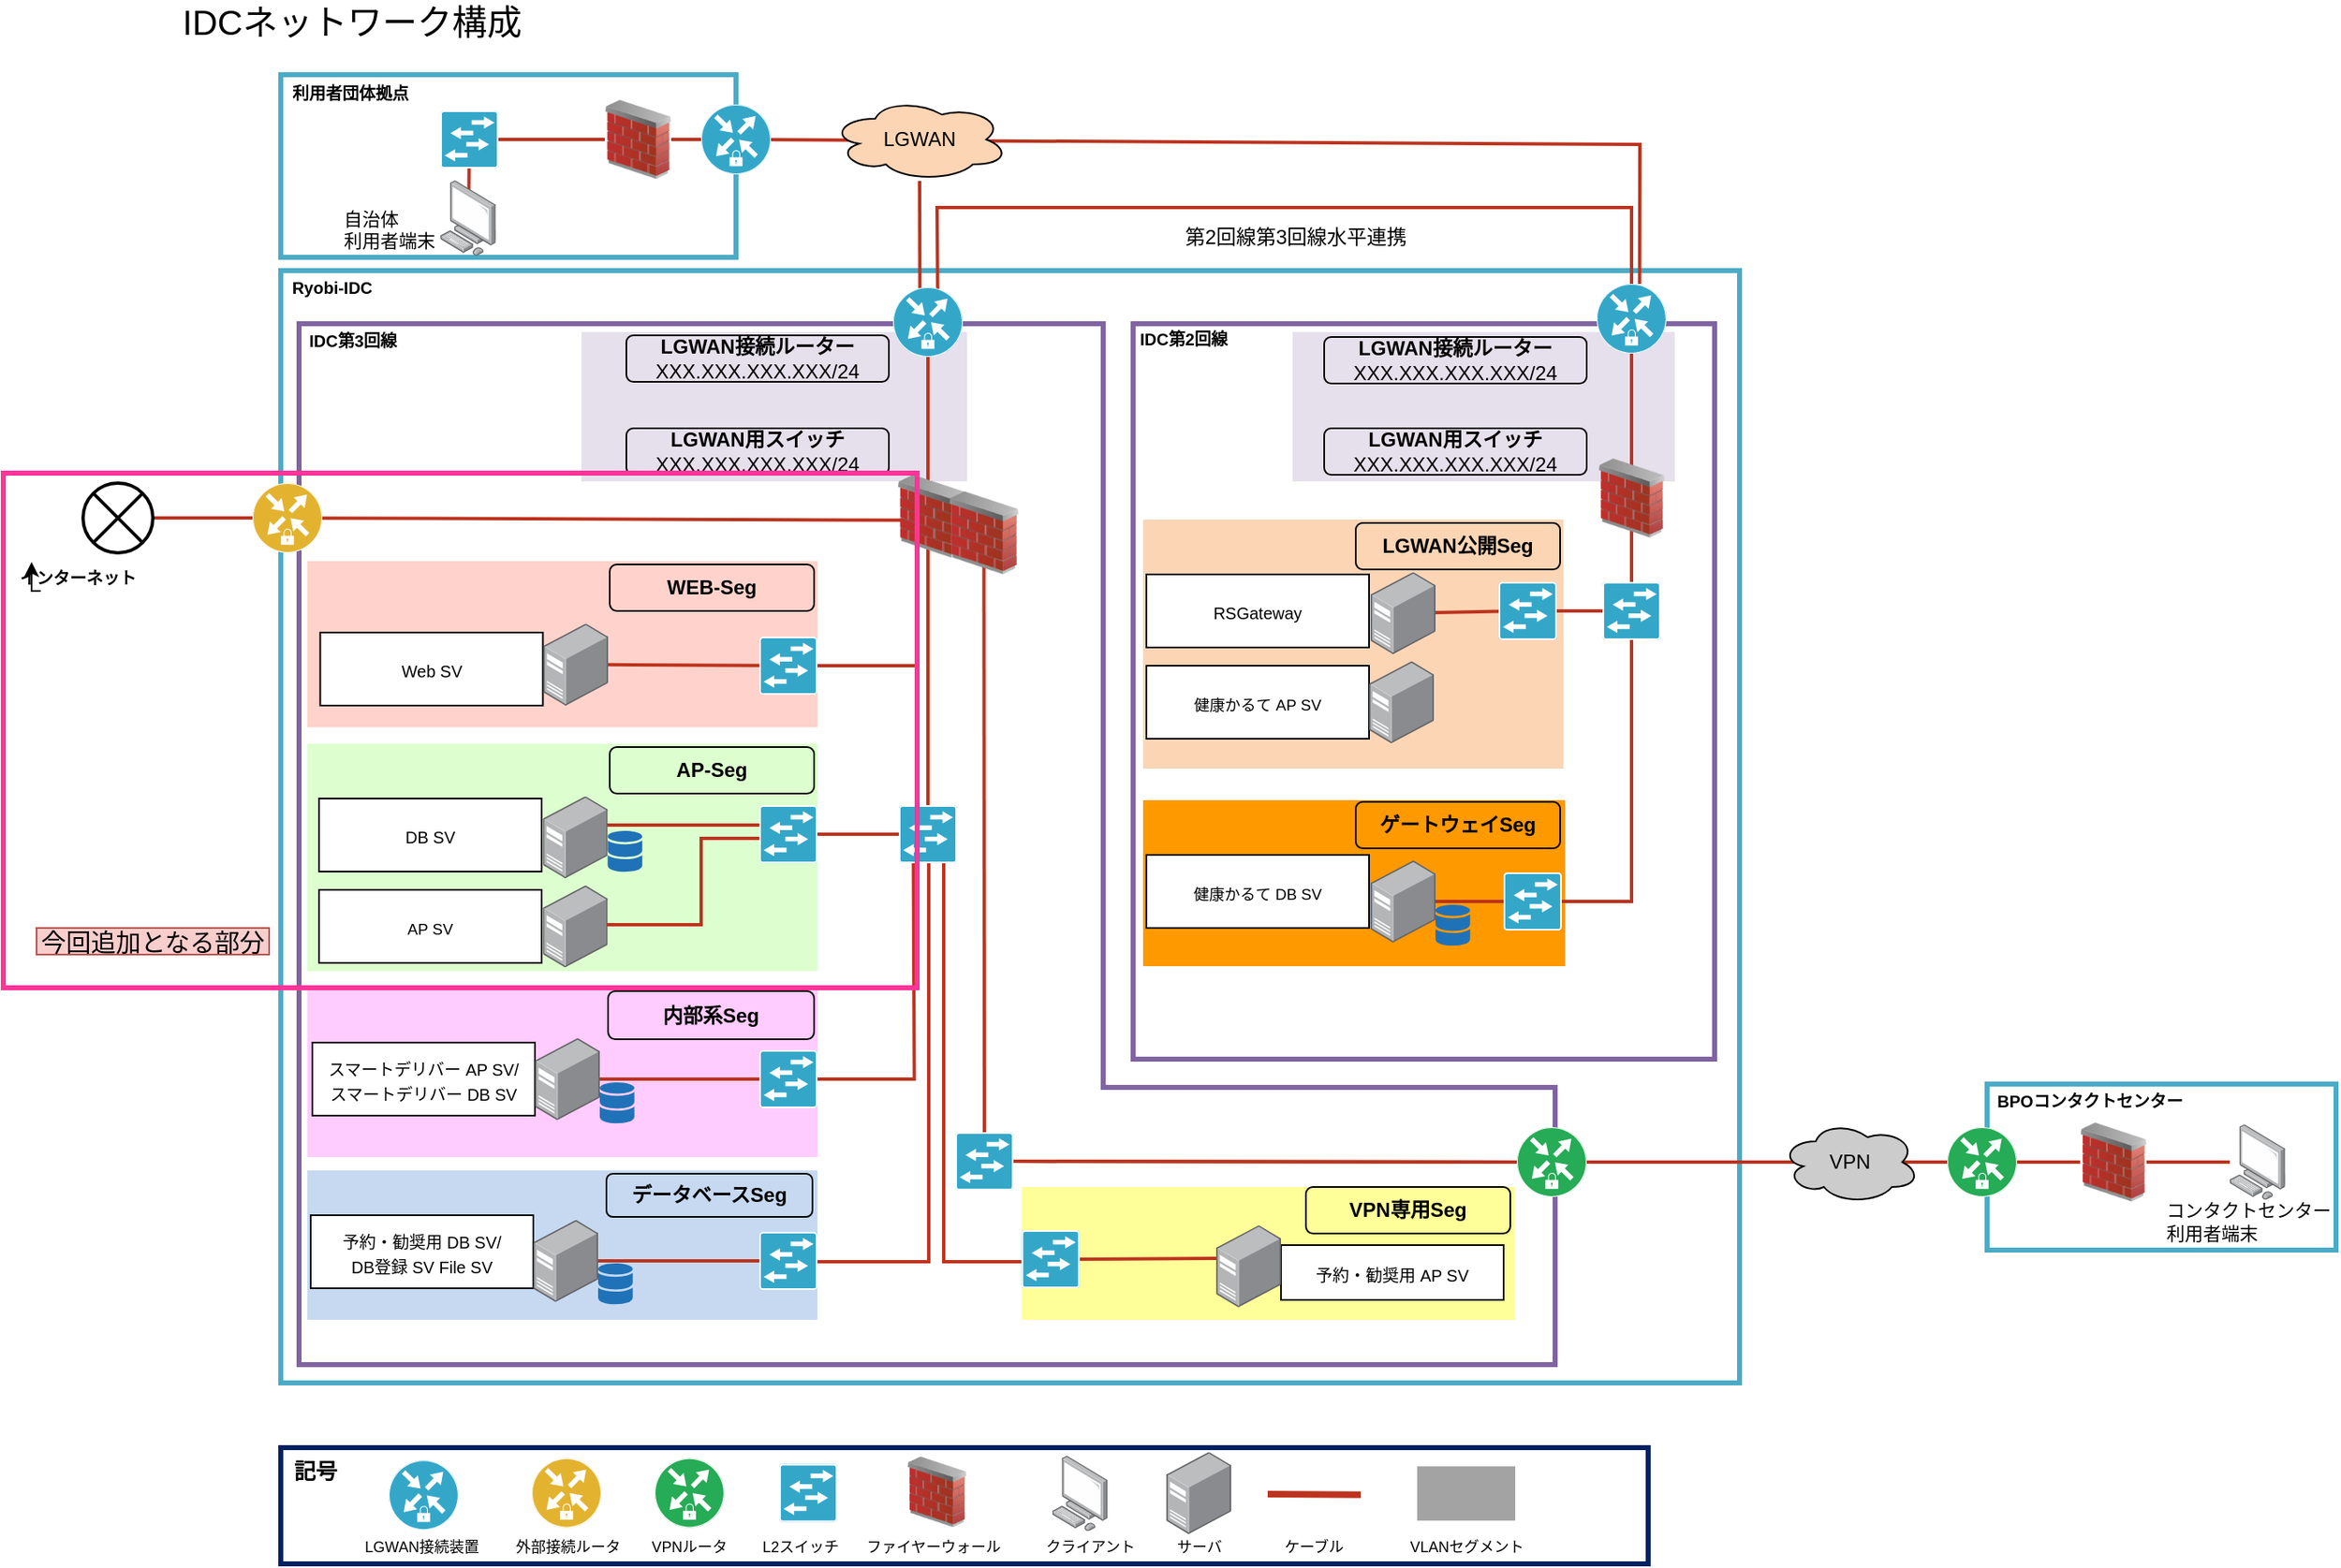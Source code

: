 <mxfile version="13.9.6" type="github">
  <diagram id="RhNwpHxtQoxcASFuceVv" name="ページ1">
    <mxGraphModel dx="2591" dy="762" grid="1" gridSize="10" guides="1" tooltips="1" connect="1" arrows="1" fold="1" page="1" pageScale="1" pageWidth="1169" pageHeight="827" math="0" shadow="0">
      <root>
        <mxCell id="0" />
        <mxCell id="1" style="locked=1;" parent="0" />
        <mxCell id="23" value="" style="group;movable=0;resizable=0;rotatable=0;deletable=0;editable=0;connectable=0;" parent="1" vertex="1" connectable="0">
          <mxGeometry x="88" y="210" width="870" height="640" as="geometry" />
        </mxCell>
        <mxCell id="24" value="" style="rounded=0;whiteSpace=wrap;html=1;strokeWidth=3;strokeColor=#4BABC6;" parent="23" vertex="1">
          <mxGeometry x="-11" y="-32" width="878" height="670" as="geometry" />
        </mxCell>
        <mxCell id="25" value="" style="group" parent="23" vertex="1" connectable="0">
          <mxGeometry width="756" height="627" as="geometry" />
        </mxCell>
        <mxCell id="20" value="s" style="rounded=0;whiteSpace=wrap;html=1;fillColor=#FFFFFF;strokeWidth=3;strokeColor=#8064a2;" parent="25" vertex="1">
          <mxGeometry width="484" height="627" as="geometry" />
        </mxCell>
        <mxCell id="21" value="" style="rounded=0;whiteSpace=wrap;html=1;fillColor=#FFFFFF;strokeWidth=3;strokeColor=#8064a2;" parent="25" vertex="1">
          <mxGeometry x="484" y="460" width="272" height="167" as="geometry" />
        </mxCell>
        <mxCell id="22" value="" style="rounded=0;whiteSpace=wrap;html=1;fillColor=#FFFFFF;strokeWidth=3;strokeColor=none;" parent="25" vertex="1">
          <mxGeometry x="481" y="461.5" width="5" height="164" as="geometry" />
        </mxCell>
        <mxCell id="11" value="" style="rounded=0;whiteSpace=wrap;html=1;strokeColor=none;fillColor=#e6e0ec;" parent="25" vertex="1">
          <mxGeometry x="170" y="5" width="232" height="90" as="geometry" />
        </mxCell>
        <mxCell id="BV9cXCDJLeDw8SgGFLzF-201" value="" style="rounded=0;whiteSpace=wrap;html=1;strokeColor=none;fillColor=#DDFFCF;" parent="25" vertex="1">
          <mxGeometry x="5" y="253" width="307" height="137" as="geometry" />
        </mxCell>
        <mxCell id="BV9cXCDJLeDw8SgGFLzF-213" value="" style="rounded=0;whiteSpace=wrap;html=1;strokeColor=none;fillColor=#FFD3CC;" parent="25" vertex="1">
          <mxGeometry x="5" y="143" width="307" height="100" as="geometry" />
        </mxCell>
        <mxCell id="14" value="" style="rounded=0;whiteSpace=wrap;html=1;fillColor=#FFFFFF;strokeWidth=3;strokeColor=#8064a2;" parent="23" vertex="1">
          <mxGeometry x="502" width="350" height="443" as="geometry" />
        </mxCell>
        <mxCell id="4" value="" style="rounded=0;whiteSpace=wrap;html=1;strokeColor=none;fillColor=#e6e0ec;" parent="23" vertex="1">
          <mxGeometry x="598" y="5" width="230" height="90" as="geometry" />
        </mxCell>
        <mxCell id="3" value="" style="rounded=0;whiteSpace=wrap;html=1;fillColor=#FFFFFF;strokeWidth=3;strokeColor=#4BABC6;" parent="1" vertex="1">
          <mxGeometry x="77" y="60" width="274" height="110" as="geometry" />
        </mxCell>
        <mxCell id="5" value="" style="rounded=0;whiteSpace=wrap;html=1;strokeColor=none;fillColor=#fcd5b5;" parent="1" vertex="1">
          <mxGeometry x="596" y="328" width="253" height="150" as="geometry" />
        </mxCell>
        <mxCell id="6" value="" style="rounded=0;whiteSpace=wrap;html=1;strokeColor=none;fillColor=#FF9900;" parent="1" vertex="1">
          <mxGeometry x="596" y="497" width="254" height="100" as="geometry" />
        </mxCell>
        <mxCell id="7" value="" style="rounded=0;whiteSpace=wrap;html=1;strokeWidth=3;strokeColor=#4BABC6;" parent="1" vertex="1">
          <mxGeometry x="1104" y="668" width="210" height="100" as="geometry" />
        </mxCell>
        <mxCell id="8" value="" style="rounded=0;whiteSpace=wrap;html=1;strokeColor=none;fillColor=#FFFF99;" parent="1" vertex="1">
          <mxGeometry x="523" y="730" width="297" height="80" as="geometry" />
        </mxCell>
        <mxCell id="9" value="" style="rounded=0;whiteSpace=wrap;html=1;fillColor=#FFCCFF;strokeColor=none;" parent="1" vertex="1">
          <mxGeometry x="93.0" y="609" width="307" height="103" as="geometry" />
        </mxCell>
        <mxCell id="10" value="" style="rounded=0;whiteSpace=wrap;html=1;strokeColor=none;fillColor=#c6d9f1;" parent="1" vertex="1">
          <mxGeometry x="93" y="720" width="307" height="90" as="geometry" />
        </mxCell>
        <mxCell id="15" value="" style="rounded=0;whiteSpace=wrap;html=1;strokeWidth=3;strokeColor=#002060;" parent="1" vertex="1">
          <mxGeometry x="77" y="887" width="823" height="70" as="geometry" />
        </mxCell>
        <mxCell id="y5laJgX6Hfwe9KbcmbMU-190" value="" style="points=[[0.5,0,0],[1,0.5,0],[0.5,1,0],[0,0.5,0],[0.145,0.145,0],[0.856,0.145,0],[0.855,0.856,0],[0.145,0.855,0]];verticalLabelPosition=bottom;html=1;verticalAlign=top;aspect=fixed;align=center;pointerEvents=1;shape=mxgraph.cisco19.rect;prIcon=secure_router;strokeColor=#FFFFFF;fillColor=#E3B330;" parent="1" vertex="1">
          <mxGeometry x="228" y="893.3" width="42" height="42" as="geometry" />
        </mxCell>
        <mxCell id="y5laJgX6Hfwe9KbcmbMU-191" value="&lt;font style=&quot;font-size: 9px&quot;&gt;外部接続ルータ&lt;/font&gt;" style="text;html=1;strokeColor=none;fillColor=none;align=center;verticalAlign=middle;whiteSpace=wrap;rounded=0;" parent="1" vertex="1">
          <mxGeometry x="210.13" y="937.55" width="79.75" height="16" as="geometry" />
        </mxCell>
        <mxCell id="26" value="オブジェクト" style="" parent="0" />
        <mxCell id="BV9cXCDJLeDw8SgGFLzF-218" style="edgeStyle=orthogonalEdgeStyle;rounded=0;orthogonalLoop=1;jettySize=auto;html=1;endArrow=none;endFill=0;strokeColor=#BD331E;strokeWidth=2;" parent="26" source="BV9cXCDJLeDw8SgGFLzF-197" edge="1">
          <mxGeometry relative="1" as="geometry">
            <mxPoint x="458" y="330" as="targetPoint" />
            <Array as="points">
              <mxPoint x="460" y="416" />
              <mxPoint x="460" y="330" />
              <mxPoint x="458" y="330" />
            </Array>
          </mxGeometry>
        </mxCell>
        <mxCell id="27" value="&lt;b&gt;LGWAN接続ルーター&lt;/b&gt;&lt;br&gt;XXX.XXX.XXX.XXX/24" style="rounded=1;whiteSpace=wrap;html=1;strokeWidth=1;fillColor=none;" parent="26" vertex="1">
          <mxGeometry x="285" y="217" width="158" height="28" as="geometry" />
        </mxCell>
        <mxCell id="28" value="&lt;b&gt;LGWAN用スイッチ&lt;/b&gt;&lt;br&gt;XXX.XXX.XXX.XXX/24" style="rounded=1;whiteSpace=wrap;html=1;strokeWidth=1;fillColor=none;" parent="26" vertex="1">
          <mxGeometry x="285" y="273" width="158" height="28" as="geometry" />
        </mxCell>
        <mxCell id="29" value="&lt;b&gt;内部系Seg&lt;/b&gt;" style="rounded=1;whiteSpace=wrap;html=1;strokeWidth=1;fillColor=none;" parent="26" vertex="1">
          <mxGeometry x="274" y="612" width="124" height="29" as="geometry" />
        </mxCell>
        <mxCell id="30" value="&lt;b&gt;データベースSeg&lt;/b&gt;" style="rounded=1;whiteSpace=wrap;html=1;strokeWidth=1;fillColor=none;" parent="26" vertex="1">
          <mxGeometry x="273" y="722" width="124" height="26" as="geometry" />
        </mxCell>
        <mxCell id="31" value="&lt;b&gt;LGWAN接続ルーター&lt;/b&gt;&lt;br&gt;XXX.XXX.XXX.XXX/24" style="rounded=1;whiteSpace=wrap;html=1;strokeWidth=1;fillColor=none;" parent="26" vertex="1">
          <mxGeometry x="705" y="218" width="158" height="28" as="geometry" />
        </mxCell>
        <mxCell id="32" value="&lt;b&gt;LGWAN用スイッチ&lt;/b&gt;&lt;br&gt;XXX.XXX.XXX.XXX/24" style="rounded=1;whiteSpace=wrap;html=1;strokeWidth=1;fillColor=none;" parent="26" vertex="1">
          <mxGeometry x="705" y="273" width="158" height="28" as="geometry" />
        </mxCell>
        <mxCell id="33" value="&lt;b&gt;LGWAN公開Seg&lt;/b&gt;" style="rounded=1;whiteSpace=wrap;html=1;strokeWidth=1;fillColor=none;" parent="26" vertex="1">
          <mxGeometry x="724" y="330" width="123" height="28" as="geometry" />
        </mxCell>
        <mxCell id="34" value="&lt;b&gt;ゲートウェイSeg&lt;/b&gt;" style="rounded=1;whiteSpace=wrap;html=1;strokeWidth=1;fillColor=none;" parent="26" vertex="1">
          <mxGeometry x="724" y="498" width="123" height="28" as="geometry" />
        </mxCell>
        <mxCell id="35" value="&lt;b&gt;VPN専用Seg&lt;/b&gt;" style="rounded=1;whiteSpace=wrap;html=1;strokeWidth=1;fillColor=none;" parent="26" vertex="1">
          <mxGeometry x="694" y="730" width="123" height="28" as="geometry" />
        </mxCell>
        <mxCell id="36" value="&lt;p style=&quot;line-height: normal ; margin: 0pt 0in ; text-indent: 0in ; direction: ltr ; unicode-bidi: embed ; word-break: normal&quot;&gt;&lt;span style=&quot;font-size: 7pt&quot;&gt;健康かるて &lt;/span&gt;&lt;span style=&quot;font-size: 7pt&quot;&gt;DB SV&lt;/span&gt;&lt;/p&gt;" style="rounded=0;whiteSpace=wrap;html=1;strokeColor=#000000;strokeWidth=1;fillColor=#FFFFFF;" parent="26" vertex="1">
          <mxGeometry x="598" y="530" width="134" height="44" as="geometry" />
        </mxCell>
        <mxCell id="37" value="&lt;p style=&quot;line-height: normal ; margin: 0pt 0in ; text-indent: 0in ; direction: ltr ; unicode-bidi: embed ; word-break: normal&quot;&gt;&lt;span style=&quot;font-size: 7pt&quot;&gt;健康かるて AP&lt;/span&gt;&lt;span style=&quot;font-size: 7pt&quot;&gt;&amp;nbsp;SV&lt;/span&gt;&lt;/p&gt;" style="rounded=0;whiteSpace=wrap;html=1;strokeColor=#000000;strokeWidth=1;fillColor=#FFFFFF;" parent="26" vertex="1">
          <mxGeometry x="598" y="416" width="134" height="44" as="geometry" />
        </mxCell>
        <mxCell id="38" value="&lt;p style=&quot;line-height: normal ; margin: 0pt 0in ; text-indent: 0in ; direction: ltr ; unicode-bidi: embed ; word-break: normal&quot;&gt;&lt;font size=&quot;1&quot;&gt;RSGateway&lt;/font&gt;&lt;/p&gt;" style="rounded=0;whiteSpace=wrap;html=1;strokeColor=#000000;strokeWidth=1;fillColor=#FFFFFF;" parent="26" vertex="1">
          <mxGeometry x="598" y="361" width="134" height="44" as="geometry" />
        </mxCell>
        <mxCell id="39" value="&lt;p style=&quot;line-height: normal ; margin: 0pt 0in ; text-indent: 0in ; direction: ltr ; unicode-bidi: embed ; word-break: normal&quot;&gt;&lt;font size=&quot;1&quot;&gt;予約・勧奨用 AP SV&lt;/font&gt;&lt;/p&gt;" style="rounded=0;whiteSpace=wrap;html=1;strokeColor=#000000;strokeWidth=1;fillColor=#FFFFFF;" parent="26" vertex="1">
          <mxGeometry x="679" y="765" width="134" height="33" as="geometry" />
        </mxCell>
        <mxCell id="40" value="&lt;p style=&quot;line-height: normal ; margin: 0pt 0in ; text-indent: 0in ; direction: ltr ; unicode-bidi: embed ; word-break: normal&quot;&gt;&lt;font size=&quot;1&quot;&gt;予約・勧奨用 DB SV/&lt;br&gt;DB登録 SV File SV&lt;/font&gt;&lt;/p&gt;" style="rounded=0;whiteSpace=wrap;html=1;strokeColor=#000000;strokeWidth=1;fillColor=#FFFFFF;" parent="26" vertex="1">
          <mxGeometry x="95" y="747" width="134" height="44" as="geometry" />
        </mxCell>
        <mxCell id="41" value="&lt;p style=&quot;line-height: normal ; margin: 0pt 0in ; text-indent: 0in ; direction: ltr ; unicode-bidi: embed ; word-break: normal&quot;&gt;&lt;font size=&quot;1&quot;&gt;スマートデリバー AP SV/&lt;br&gt;スマートデリバー DB SV&lt;/font&gt;&lt;/p&gt;" style="rounded=0;whiteSpace=wrap;html=1;strokeColor=#000000;strokeWidth=1;fillColor=#FFFFFF;" parent="26" vertex="1">
          <mxGeometry x="96" y="643" width="134" height="44" as="geometry" />
        </mxCell>
        <mxCell id="42" value="&lt;font style=&quot;font-size: 10px&quot;&gt;&lt;b&gt;利用者団体拠点&lt;/b&gt;&lt;/font&gt;" style="text;html=1;strokeColor=none;fillColor=none;align=center;verticalAlign=middle;whiteSpace=wrap;rounded=0;" parent="26" vertex="1">
          <mxGeometry x="79" y="61" width="80" height="20" as="geometry" />
        </mxCell>
        <mxCell id="43" value="&lt;font style=&quot;font-size: 10px&quot;&gt;&lt;b&gt;Ryobi-IDC&lt;/b&gt;&lt;/font&gt;" style="text;html=1;strokeColor=none;fillColor=none;align=center;verticalAlign=middle;whiteSpace=wrap;rounded=0;" parent="26" vertex="1">
          <mxGeometry x="79" y="180" width="58" height="16" as="geometry" />
        </mxCell>
        <mxCell id="44" value="&lt;font style=&quot;font-size: 11px&quot;&gt;自治体&lt;br&gt;&lt;div&gt;&lt;span&gt;利用者端末&lt;/span&gt;&lt;/div&gt;&lt;/font&gt;" style="text;html=1;strokeColor=none;fillColor=none;align=left;verticalAlign=middle;whiteSpace=wrap;rounded=0;" parent="26" vertex="1">
          <mxGeometry x="113" y="143" width="62" height="20" as="geometry" />
        </mxCell>
        <mxCell id="45" value="&lt;font style=&quot;font-size: 10px&quot;&gt;&lt;b&gt;IDC第3回線&lt;/b&gt;&lt;/font&gt;" style="text;html=1;strokeColor=none;fillColor=none;align=center;verticalAlign=middle;whiteSpace=wrap;rounded=0;" parent="26" vertex="1">
          <mxGeometry x="90.25" y="212" width="60.75" height="16" as="geometry" />
        </mxCell>
        <mxCell id="46" value="&lt;font style=&quot;font-size: 10px&quot;&gt;&lt;b&gt;IDC第2回線&lt;/b&gt;&lt;/font&gt;" style="text;html=1;strokeColor=none;fillColor=none;align=center;verticalAlign=middle;whiteSpace=wrap;rounded=0;" parent="26" vertex="1">
          <mxGeometry x="593" y="211" width="55" height="16" as="geometry" />
        </mxCell>
        <mxCell id="47" value="&lt;font style=&quot;font-size: 21px&quot;&gt;IDCネットワーク構成&lt;/font&gt;" style="text;html=1;strokeColor=none;fillColor=none;align=center;verticalAlign=middle;whiteSpace=wrap;rounded=0;" parent="26" vertex="1">
          <mxGeometry x="15" y="20" width="210" height="16" as="geometry" />
        </mxCell>
        <mxCell id="48" value="&lt;font style=&quot;font-size: 12px&quot;&gt;第2回線第3回線水平連携&lt;/font&gt;" style="text;html=1;strokeColor=none;fillColor=none;align=center;verticalAlign=middle;whiteSpace=wrap;rounded=0;" parent="26" vertex="1">
          <mxGeometry x="618" y="150" width="140" height="16" as="geometry" />
        </mxCell>
        <mxCell id="49" value="&lt;font style=&quot;font-size: 10px&quot;&gt;&lt;b&gt;BPOコンタクトセンター&lt;/b&gt;&lt;/font&gt;" style="text;html=1;strokeColor=none;fillColor=none;align=center;verticalAlign=middle;whiteSpace=wrap;rounded=0;" parent="26" vertex="1">
          <mxGeometry x="1106" y="672" width="120" height="11" as="geometry" />
        </mxCell>
        <mxCell id="50" value="&lt;div style=&quot;text-align: left ; font-size: 11px&quot;&gt;&lt;font style=&quot;font-size: 11px&quot;&gt;コンタクトセンター&lt;/font&gt;&lt;/div&gt;&lt;font style=&quot;font-size: 11px&quot;&gt;&lt;div style=&quot;text-align: left&quot;&gt;利用者端末&lt;/div&gt;&lt;/font&gt;" style="text;html=1;strokeColor=none;fillColor=none;align=center;verticalAlign=middle;whiteSpace=wrap;rounded=0;" parent="26" vertex="1">
          <mxGeometry x="1207" y="736" width="109" height="30" as="geometry" />
        </mxCell>
        <mxCell id="108" style="rounded=0;orthogonalLoop=1;jettySize=auto;html=1;entryX=0;entryY=0.5;entryDx=0;entryDy=0;entryPerimeter=0;strokeColor=#BD331E;strokeWidth=2;endArrow=none;endFill=0;" parent="26" source="146" target="89" edge="1">
          <mxGeometry relative="1" as="geometry">
            <mxPoint x="273" y="665" as="sourcePoint" />
          </mxGeometry>
        </mxCell>
        <mxCell id="168" style="edgeStyle=none;rounded=0;orthogonalLoop=1;jettySize=auto;html=1;sourcePerimeterSpacing=0;endArrow=none;endFill=0;strokeColor=#BD331E;strokeWidth=2;" parent="26" source="79" target="81" edge="1">
          <mxGeometry relative="1" as="geometry" />
        </mxCell>
        <mxCell id="79" value="" style="points=[[0.5,0,0],[1,0.5,0],[0.5,1,0],[0,0.5,0],[0.145,0.145,0],[0.856,0.145,0],[0.855,0.856,0],[0.145,0.855,0]];verticalLabelPosition=bottom;html=1;verticalAlign=top;aspect=fixed;align=center;pointerEvents=1;shape=mxgraph.cisco19.rect;prIcon=secure_router;strokeColor=#FFFFFF;fillColor=#26AB56;" parent="26" vertex="1">
          <mxGeometry x="821" y="694" width="42" height="42" as="geometry" />
        </mxCell>
        <mxCell id="120" style="edgeStyle=none;rounded=0;orthogonalLoop=1;jettySize=auto;html=1;endArrow=none;endFill=0;strokeColor=#BD331E;strokeWidth=2;" parent="26" source="81" target="100" edge="1">
          <mxGeometry relative="1" as="geometry" />
        </mxCell>
        <mxCell id="81" value="" style="points=[[0.5,0,0],[1,0.5,0],[0.5,1,0],[0,0.5,0],[0.145,0.145,0],[0.856,0.145,0],[0.855,0.856,0],[0.145,0.855,0]];verticalLabelPosition=bottom;html=1;verticalAlign=top;aspect=fixed;align=center;pointerEvents=1;shape=mxgraph.cisco19.rect;prIcon=secure_router;strokeColor=#FFFFFF;fillColor=#26AB56;" parent="26" vertex="1">
          <mxGeometry x="1080" y="694" width="42" height="42" as="geometry" />
        </mxCell>
        <mxCell id="175" style="edgeStyle=none;rounded=0;orthogonalLoop=1;jettySize=auto;html=1;entryX=0.615;entryY=-0.001;entryDx=0;entryDy=0;entryPerimeter=0;sourcePerimeterSpacing=0;endArrow=none;endFill=0;strokeColor=#BD331E;strokeWidth=2;" parent="26" source="83" target="86" edge="1">
          <mxGeometry relative="1" as="geometry">
            <Array as="points">
              <mxPoint x="895" y="102" />
            </Array>
          </mxGeometry>
        </mxCell>
        <mxCell id="83" value="" style="points=[[0.5,0,0],[1,0.5,0],[0.5,1,0],[0,0.5,0],[0.145,0.145,0],[0.856,0.145,0],[0.855,0.856,0],[0.145,0.855,0]];verticalLabelPosition=bottom;html=1;verticalAlign=top;aspect=fixed;align=center;pointerEvents=1;shape=mxgraph.cisco19.rect;prIcon=secure_router;strokeColor=#FFFFFF;fillColor=#34A7C9;" parent="26" vertex="1">
          <mxGeometry x="330" y="78" width="42" height="42" as="geometry" />
        </mxCell>
        <mxCell id="154" style="edgeStyle=none;rounded=0;orthogonalLoop=1;jettySize=auto;html=1;entryX=0.5;entryY=0;entryDx=0;entryDy=0;entryPerimeter=0;sourcePerimeterSpacing=0;endArrow=none;endFill=0;strokeColor=#BD331E;strokeWidth=2;" parent="26" source="85" edge="1">
          <mxGeometry relative="1" as="geometry">
            <mxPoint x="466.5" y="500" as="targetPoint" />
          </mxGeometry>
        </mxCell>
        <mxCell id="155" style="edgeStyle=none;rounded=0;orthogonalLoop=1;jettySize=auto;html=1;entryX=0.5;entryY=0;entryDx=0;entryDy=0;entryPerimeter=0;sourcePerimeterSpacing=0;endArrow=none;endFill=0;strokeColor=#BD331E;strokeWidth=2;exitX=0.639;exitY=0.024;exitDx=0;exitDy=0;exitPerimeter=0;" parent="26" source="85" target="86" edge="1">
          <mxGeometry relative="1" as="geometry">
            <Array as="points">
              <mxPoint x="472" y="140" />
              <mxPoint x="890" y="140" />
            </Array>
          </mxGeometry>
        </mxCell>
        <mxCell id="171" style="edgeStyle=none;rounded=0;orthogonalLoop=1;jettySize=auto;html=1;sourcePerimeterSpacing=0;endArrow=none;endFill=0;strokeColor=#BD331E;strokeWidth=2;exitX=0.385;exitY=0.016;exitDx=0;exitDy=0;exitPerimeter=0;" parent="26" source="85" target="170" edge="1">
          <mxGeometry relative="1" as="geometry" />
        </mxCell>
        <mxCell id="85" value="" style="points=[[0.5,0,0],[1,0.5,0],[0.5,1,0],[0,0.5,0],[0.145,0.145,0],[0.856,0.145,0],[0.855,0.856,0],[0.145,0.855,0]];verticalLabelPosition=bottom;html=1;verticalAlign=top;aspect=fixed;align=center;pointerEvents=1;shape=mxgraph.cisco19.rect;prIcon=secure_router;strokeColor=#FFFFFF;fillColor=#34A7C9;" parent="26" vertex="1">
          <mxGeometry x="445.5" y="188" width="42" height="42" as="geometry" />
        </mxCell>
        <mxCell id="86" value="" style="points=[[0.5,0,0],[1,0.5,0],[0.5,1,0],[0,0.5,0],[0.145,0.145,0],[0.856,0.145,0],[0.855,0.856,0],[0.145,0.855,0]];verticalLabelPosition=bottom;html=1;verticalAlign=top;aspect=fixed;align=center;pointerEvents=1;shape=mxgraph.cisco19.rect;prIcon=secure_router;strokeColor=#FFFFFF;fillColor=#34A7C9;" parent="26" vertex="1">
          <mxGeometry x="869" y="186" width="42" height="42" as="geometry" />
        </mxCell>
        <mxCell id="110" style="edgeStyle=orthogonalEdgeStyle;rounded=0;orthogonalLoop=1;jettySize=auto;html=1;endArrow=none;endFill=0;strokeWidth=2;strokeColor=#BD331E;" parent="26" edge="1">
          <mxGeometry relative="1" as="geometry">
            <Array as="points">
              <mxPoint x="467" y="775" />
            </Array>
            <mxPoint x="467" y="520" as="sourcePoint" />
            <mxPoint x="399" y="775" as="targetPoint" />
          </mxGeometry>
        </mxCell>
        <mxCell id="112" style="edgeStyle=orthogonalEdgeStyle;rounded=0;orthogonalLoop=1;jettySize=auto;html=1;endArrow=none;endFill=0;strokeColor=#BD331E;strokeWidth=2;" parent="26" edge="1">
          <mxGeometry relative="1" as="geometry">
            <Array as="points">
              <mxPoint x="476" y="775" />
              <mxPoint x="532" y="775" />
            </Array>
            <mxPoint x="476" y="530" as="sourcePoint" />
            <mxPoint x="532" y="775.329" as="targetPoint" />
          </mxGeometry>
        </mxCell>
        <mxCell id="BV9cXCDJLeDw8SgGFLzF-214" style="edgeStyle=orthogonalEdgeStyle;rounded=0;orthogonalLoop=1;jettySize=auto;html=1;entryX=0.25;entryY=1;entryDx=0;entryDy=0;entryPerimeter=0;endArrow=none;endFill=0;strokeColor=#BD331E;strokeWidth=2;" parent="26" source="89" edge="1">
          <mxGeometry relative="1" as="geometry">
            <mxPoint x="457.75" y="535" as="targetPoint" />
          </mxGeometry>
        </mxCell>
        <mxCell id="89" value="" style="points=[[0.015,0.015,0],[0.985,0.015,0],[0.985,0.985,0],[0.015,0.985,0],[0.25,0,0],[0.5,0,0],[0.75,0,0],[1,0.25,0],[1,0.5,0],[1,0.75,0],[0.75,1,0],[0.5,1,0],[0.25,1,0],[0,0.75,0],[0,0.5,0],[0,0.25,0]];verticalLabelPosition=bottom;html=1;verticalAlign=top;aspect=fixed;align=center;pointerEvents=1;shape=mxgraph.cisco19.rect;prIcon=l2_switch;strokeColor=#FFFFFF;fillColor=#34A7C9;" parent="26" vertex="1">
          <mxGeometry x="365" y="647.5" width="35" height="35" as="geometry" />
        </mxCell>
        <mxCell id="111" style="rounded=0;orthogonalLoop=1;jettySize=auto;html=1;endArrow=none;endFill=0;strokeColor=#BD331E;strokeWidth=2;" parent="26" source="90" target="145" edge="1">
          <mxGeometry relative="1" as="geometry">
            <mxPoint x="273" y="768.5" as="targetPoint" />
          </mxGeometry>
        </mxCell>
        <mxCell id="90" value="" style="points=[[0.015,0.015,0],[0.985,0.015,0],[0.985,0.985,0],[0.015,0.985,0],[0.25,0,0],[0.5,0,0],[0.75,0,0],[1,0.25,0],[1,0.5,0],[1,0.75,0],[0.75,1,0],[0.5,1,0],[0.25,1,0],[0,0.75,0],[0,0.5,0],[0,0.25,0]];verticalLabelPosition=bottom;html=1;verticalAlign=top;aspect=fixed;align=center;pointerEvents=1;shape=mxgraph.cisco19.rect;prIcon=l2_switch;strokeColor=#FFFFFF;fillColor=#34A7C9;" parent="26" vertex="1">
          <mxGeometry x="365" y="757" width="35" height="35" as="geometry" />
        </mxCell>
        <mxCell id="118" style="edgeStyle=none;rounded=0;orthogonalLoop=1;jettySize=auto;html=1;endArrow=none;endFill=0;strokeColor=#BD331E;strokeWidth=2;" parent="26" source="92" target="79" edge="1">
          <mxGeometry relative="1" as="geometry" />
        </mxCell>
        <mxCell id="126" style="edgeStyle=none;rounded=0;orthogonalLoop=1;jettySize=auto;html=1;endArrow=none;endFill=0;strokeColor=#BD331E;strokeWidth=2;entryX=0.499;entryY=0.18;entryDx=0;entryDy=0;entryPerimeter=0;" parent="26" source="92" target="106" edge="1">
          <mxGeometry relative="1" as="geometry" />
        </mxCell>
        <mxCell id="127" style="edgeStyle=none;rounded=0;orthogonalLoop=1;jettySize=auto;html=1;entryX=0;entryY=0.5;entryDx=0;entryDy=0;entryPerimeter=0;endArrow=none;endFill=0;strokeColor=#BD331E;strokeWidth=2;" parent="26" source="92" target="79" edge="1">
          <mxGeometry relative="1" as="geometry" />
        </mxCell>
        <mxCell id="92" value="" style="points=[[0.015,0.015,0],[0.985,0.015,0],[0.985,0.985,0],[0.015,0.985,0],[0.25,0,0],[0.5,0,0],[0.75,0,0],[1,0.25,0],[1,0.5,0],[1,0.75,0],[0.75,1,0],[0.5,1,0],[0.25,1,0],[0,0.75,0],[0,0.5,0],[0,0.25,0]];verticalLabelPosition=bottom;html=1;verticalAlign=top;aspect=fixed;align=center;pointerEvents=1;shape=mxgraph.cisco19.rect;prIcon=l2_switch;strokeColor=#FFFFFF;fillColor=#34A7C9;" parent="26" vertex="1">
          <mxGeometry x="483" y="697" width="35" height="35" as="geometry" />
        </mxCell>
        <mxCell id="128" style="edgeStyle=none;rounded=0;orthogonalLoop=1;jettySize=auto;html=1;endArrow=none;endFill=0;strokeColor=#BD331E;strokeWidth=2;exitX=1;exitY=0.5;exitDx=0;exitDy=0;exitPerimeter=0;" parent="26" source="93" edge="1">
          <mxGeometry relative="1" as="geometry">
            <mxPoint x="640" y="773" as="targetPoint" />
          </mxGeometry>
        </mxCell>
        <mxCell id="93" value="" style="points=[[0.015,0.015,0],[0.985,0.015,0],[0.985,0.985,0],[0.015,0.985,0],[0.25,0,0],[0.5,0,0],[0.75,0,0],[1,0.25,0],[1,0.5,0],[1,0.75,0],[0.75,1,0],[0.5,1,0],[0.25,1,0],[0,0.75,0],[0,0.5,0],[0,0.25,0]];verticalLabelPosition=bottom;html=1;verticalAlign=top;aspect=fixed;align=center;pointerEvents=1;shape=mxgraph.cisco19.rect;prIcon=l2_switch;strokeColor=#FFFFFF;fillColor=#34A7C9;" parent="26" vertex="1">
          <mxGeometry x="522.85" y="756" width="35" height="35" as="geometry" />
        </mxCell>
        <mxCell id="143" style="edgeStyle=none;rounded=0;orthogonalLoop=1;jettySize=auto;html=1;sourcePerimeterSpacing=0;endArrow=none;endFill=0;strokeColor=#BD331E;strokeWidth=2;" parent="26" source="94" target="141" edge="1">
          <mxGeometry relative="1" as="geometry" />
        </mxCell>
        <mxCell id="130" style="edgeStyle=none;rounded=0;orthogonalLoop=1;jettySize=auto;html=1;endArrow=none;endFill=0;strokeColor=#BD331E;strokeWidth=2;" parent="26" source="95" target="96" edge="1">
          <mxGeometry relative="1" as="geometry" />
        </mxCell>
        <mxCell id="95" value="" style="points=[[0.015,0.015,0],[0.985,0.015,0],[0.985,0.985,0],[0.015,0.985,0],[0.25,0,0],[0.5,0,0],[0.75,0,0],[1,0.25,0],[1,0.5,0],[1,0.75,0],[0.75,1,0],[0.5,1,0],[0.25,1,0],[0,0.75,0],[0,0.5,0],[0,0.25,0]];verticalLabelPosition=bottom;html=1;verticalAlign=top;aspect=fixed;align=center;pointerEvents=1;shape=mxgraph.cisco19.rect;prIcon=l2_switch;strokeColor=#FFFFFF;fillColor=#34A7C9;" parent="26" vertex="1">
          <mxGeometry x="810" y="365.5" width="35" height="35" as="geometry" />
        </mxCell>
        <mxCell id="131" style="edgeStyle=orthogonalEdgeStyle;rounded=0;orthogonalLoop=1;jettySize=auto;html=1;endArrow=none;endFill=0;strokeColor=#BD331E;strokeWidth=2;" parent="26" source="96" target="94" edge="1">
          <mxGeometry relative="1" as="geometry">
            <Array as="points">
              <mxPoint x="890" y="558" />
              <mxPoint x="834" y="558" />
            </Array>
          </mxGeometry>
        </mxCell>
        <mxCell id="150" style="edgeStyle=none;rounded=0;orthogonalLoop=1;jettySize=auto;html=1;sourcePerimeterSpacing=0;endArrow=none;endFill=0;strokeColor=#BD331E;strokeWidth=2;" parent="26" source="96" target="86" edge="1">
          <mxGeometry relative="1" as="geometry" />
        </mxCell>
        <mxCell id="96" value="" style="points=[[0.015,0.015,0],[0.985,0.015,0],[0.985,0.985,0],[0.015,0.985,0],[0.25,0,0],[0.5,0,0],[0.75,0,0],[1,0.25,0],[1,0.5,0],[1,0.75,0],[0.75,1,0],[0.5,1,0],[0.25,1,0],[0,0.75,0],[0,0.5,0],[0,0.25,0]];verticalLabelPosition=bottom;html=1;verticalAlign=top;aspect=fixed;align=center;pointerEvents=1;shape=mxgraph.cisco19.rect;prIcon=l2_switch;strokeColor=#FFFFFF;fillColor=#34A7C9;" parent="26" vertex="1">
          <mxGeometry x="872.5" y="365.5" width="35" height="35" as="geometry" />
        </mxCell>
        <mxCell id="115" style="edgeStyle=none;rounded=0;orthogonalLoop=1;jettySize=auto;html=1;endArrow=none;endFill=0;strokeColor=#BD331E;strokeWidth=2;" parent="26" source="97" target="98" edge="1">
          <mxGeometry relative="1" as="geometry" />
        </mxCell>
        <mxCell id="166" style="edgeStyle=none;rounded=0;orthogonalLoop=1;jettySize=auto;html=1;sourcePerimeterSpacing=0;endArrow=none;endFill=0;strokeColor=#BD331E;strokeWidth=2;entryX=0.511;entryY=0.375;entryDx=0;entryDy=0;entryPerimeter=0;" parent="26" source="97" target="165" edge="1">
          <mxGeometry relative="1" as="geometry" />
        </mxCell>
        <mxCell id="97" value="" style="points=[[0.015,0.015,0],[0.985,0.015,0],[0.985,0.985,0],[0.015,0.985,0],[0.25,0,0],[0.5,0,0],[0.75,0,0],[1,0.25,0],[1,0.5,0],[1,0.75,0],[0.75,1,0],[0.5,1,0],[0.25,1,0],[0,0.75,0],[0,0.5,0],[0,0.25,0]];verticalLabelPosition=bottom;html=1;verticalAlign=top;aspect=fixed;align=center;pointerEvents=1;shape=mxgraph.cisco19.rect;prIcon=l2_switch;fillColor=#34A7C9;strokeColor=#FFFFFF;" parent="26" vertex="1">
          <mxGeometry x="173" y="81.5" width="35" height="35" as="geometry" />
        </mxCell>
        <mxCell id="116" style="edgeStyle=none;rounded=0;orthogonalLoop=1;jettySize=auto;html=1;entryX=0;entryY=0.5;entryDx=0;entryDy=0;entryPerimeter=0;endArrow=none;endFill=0;strokeColor=#BD331E;strokeWidth=2;" parent="26" source="98" target="83" edge="1">
          <mxGeometry relative="1" as="geometry" />
        </mxCell>
        <mxCell id="98" value="" style="image;html=1;image=img/lib/clip_art/networking/Firewall_02_128x128.png;strokeColor=#FFFFFF;strokeWidth=1;fillColor=#34A7C9;gradientColor=none;flipH=1;" parent="26" vertex="1">
          <mxGeometry x="272" y="74" width="40" height="50" as="geometry" />
        </mxCell>
        <mxCell id="164" style="edgeStyle=none;rounded=0;orthogonalLoop=1;jettySize=auto;html=1;sourcePerimeterSpacing=0;endArrow=none;endFill=0;strokeColor=#BD331E;strokeWidth=2;" parent="26" source="100" target="163" edge="1">
          <mxGeometry relative="1" as="geometry" />
        </mxCell>
        <mxCell id="100" value="" style="image;html=1;image=img/lib/clip_art/networking/Firewall_02_128x128.png;strokeColor=#FFFFFF;strokeWidth=1;fillColor=#34A7C9;gradientColor=none;flipH=1;" parent="26" vertex="1">
          <mxGeometry x="1160" y="690" width="40" height="50" as="geometry" />
        </mxCell>
        <mxCell id="122" value="" style="points=[];aspect=fixed;html=1;align=center;shadow=0;dashed=0;image;image=img/lib/allied_telesis/computer_and_terminals/Server_Desktop.svg;strokeColor=#FFFFFF;strokeWidth=1;fillColor=#34A7C9;gradientColor=none;" parent="26" vertex="1">
          <mxGeometry x="640" y="753" width="39" height="49.43" as="geometry" />
        </mxCell>
        <mxCell id="123" value="" style="points=[];aspect=fixed;html=1;align=center;shadow=0;dashed=0;image;image=img/lib/allied_telesis/computer_and_terminals/Server_Desktop.svg;strokeColor=#FFFFFF;strokeWidth=1;fillColor=#34A7C9;gradientColor=none;" parent="26" vertex="1">
          <mxGeometry x="732" y="413.29" width="39" height="49.43" as="geometry" />
        </mxCell>
        <mxCell id="129" style="edgeStyle=none;rounded=0;orthogonalLoop=1;jettySize=auto;html=1;endArrow=none;endFill=0;strokeColor=#BD331E;strokeWidth=2;" parent="26" source="124" target="95" edge="1">
          <mxGeometry relative="1" as="geometry" />
        </mxCell>
        <mxCell id="124" value="" style="points=[];aspect=fixed;html=1;align=center;shadow=0;dashed=0;image;image=img/lib/allied_telesis/computer_and_terminals/Server_Desktop.svg;strokeColor=#FFFFFF;strokeWidth=1;fillColor=#34A7C9;gradientColor=none;" parent="26" vertex="1">
          <mxGeometry x="733" y="359.57" width="39" height="49.43" as="geometry" />
        </mxCell>
        <mxCell id="135" value="" style="points=[[0.015,0.015,0],[0.985,0.015,0],[0.985,0.985,0],[0.015,0.985,0],[0.25,0,0],[0.5,0,0],[0.75,0,0],[1,0.25,0],[1,0.5,0],[1,0.75,0],[0.75,1,0],[0.5,1,0],[0.25,1,0],[0,0.75,0],[0,0.5,0],[0,0.25,0]];verticalLabelPosition=bottom;html=1;verticalAlign=top;aspect=fixed;align=center;pointerEvents=1;shape=mxgraph.cisco19.rect;prIcon=l2_switch;strokeColor=#FFFFFF;fillColor=#34A7C9;" parent="26" vertex="1">
          <mxGeometry x="377" y="896.8" width="35" height="35" as="geometry" />
        </mxCell>
        <mxCell id="136" value="" style="points=[];aspect=fixed;html=1;align=center;shadow=0;dashed=0;image;image=img/lib/allied_telesis/computer_and_terminals/Server_Desktop.svg;strokeColor=#FFFFFF;strokeWidth=1;fillColor=#34A7C9;gradientColor=none;" parent="26" vertex="1">
          <mxGeometry x="610" y="889.585" width="39" height="49.43" as="geometry" />
        </mxCell>
        <mxCell id="137" value="" style="points=[[0.5,0,0],[1,0.5,0],[0.5,1,0],[0,0.5,0],[0.145,0.145,0],[0.856,0.145,0],[0.855,0.856,0],[0.145,0.855,0]];verticalLabelPosition=bottom;html=1;verticalAlign=top;aspect=fixed;align=center;pointerEvents=1;shape=mxgraph.cisco19.rect;prIcon=secure_router;strokeColor=#FFFFFF;fillColor=#26AB56;" parent="26" vertex="1">
          <mxGeometry x="302" y="893.3" width="42" height="42" as="geometry" />
        </mxCell>
        <mxCell id="138" value="" style="image;html=1;image=img/lib/clip_art/networking/Firewall_02_128x128.png;strokeColor=#FFFFFF;strokeWidth=1;fillColor=#34A7C9;gradientColor=none;flipH=1;" parent="26" vertex="1">
          <mxGeometry x="454" y="891.3" width="35.76" height="44.7" as="geometry" />
        </mxCell>
        <mxCell id="139" style="edgeStyle=none;rounded=0;orthogonalLoop=1;jettySize=auto;html=1;endArrow=none;endFill=0;strokeColor=#BD331E;strokeWidth=4;sourcePerimeterSpacing=0;" parent="26" edge="1">
          <mxGeometry relative="1" as="geometry">
            <mxPoint x="671" y="915" as="sourcePoint" />
            <mxPoint x="727" y="915.36" as="targetPoint" />
          </mxGeometry>
        </mxCell>
        <mxCell id="140" value="" style="rounded=0;whiteSpace=wrap;html=1;strokeWidth=1;gradientColor=none;strokeColor=none;fillColor=#A3A3A3;" parent="26" vertex="1">
          <mxGeometry x="761" y="898.24" width="59" height="32.7" as="geometry" />
        </mxCell>
        <mxCell id="141" value="" style="points=[];aspect=fixed;html=1;align=center;shadow=0;dashed=0;image;image=img/lib/allied_telesis/computer_and_terminals/Server_Desktop.svg;strokeColor=#FFFFFF;strokeWidth=1;fillColor=#34A7C9;gradientColor=none;" parent="26" vertex="1">
          <mxGeometry x="733" y="533.29" width="39" height="49.43" as="geometry" />
        </mxCell>
        <mxCell id="145" value="" style="points=[];aspect=fixed;html=1;align=center;shadow=0;dashed=0;image;image=img/lib/allied_telesis/computer_and_terminals/Server_Desktop.svg;strokeColor=#FFFFFF;strokeWidth=1;fillColor=#34A7C9;gradientColor=none;" parent="26" vertex="1">
          <mxGeometry x="229" y="749.79" width="39" height="49.43" as="geometry" />
        </mxCell>
        <mxCell id="146" value="" style="points=[];aspect=fixed;html=1;align=center;shadow=0;dashed=0;image;image=img/lib/allied_telesis/computer_and_terminals/Server_Desktop.svg;strokeColor=#FFFFFF;strokeWidth=1;fillColor=#34A7C9;gradientColor=none;" parent="26" vertex="1">
          <mxGeometry x="230" y="640.28" width="39" height="49.43" as="geometry" />
        </mxCell>
        <mxCell id="99" value="" style="image;html=1;image=img/lib/clip_art/networking/Firewall_02_128x128.png;strokeColor=#FFFFFF;strokeWidth=1;fillColor=#34A7C9;gradientColor=none;flipH=1;" parent="26" vertex="1">
          <mxGeometry x="870" y="290" width="40" height="50" as="geometry" />
        </mxCell>
        <mxCell id="156" value="" style="shadow=0;dashed=0;html=1;strokeColor=none;labelPosition=center;verticalLabelPosition=bottom;verticalAlign=top;outlineConnect=0;align=center;shape=mxgraph.office.databases.database_mini_2;fillColor=#2072B8;" parent="26" vertex="1">
          <mxGeometry x="269" y="667" width="20.83" height="25" as="geometry" />
        </mxCell>
        <mxCell id="157" value="" style="shadow=0;dashed=0;html=1;strokeColor=none;labelPosition=center;verticalLabelPosition=bottom;verticalAlign=top;outlineConnect=0;align=center;shape=mxgraph.office.databases.database_mini_2;fillColor=#2072B8;" parent="26" vertex="1">
          <mxGeometry x="268" y="776" width="20.83" height="25" as="geometry" />
        </mxCell>
        <mxCell id="158" value="" style="shadow=0;dashed=0;html=1;strokeColor=none;labelPosition=center;verticalLabelPosition=bottom;verticalAlign=top;outlineConnect=0;align=center;shape=mxgraph.office.databases.database_mini_2;fillColor=#2072B8;" parent="26" vertex="1">
          <mxGeometry x="772" y="560" width="20.83" height="25" as="geometry" />
        </mxCell>
        <mxCell id="159" value="" style="points=[[0.5,0,0],[1,0.5,0],[0.5,1,0],[0,0.5,0],[0.145,0.145,0],[0.856,0.145,0],[0.855,0.856,0],[0.145,0.855,0]];verticalLabelPosition=bottom;html=1;verticalAlign=top;aspect=fixed;align=center;pointerEvents=1;shape=mxgraph.cisco19.rect;prIcon=secure_router;strokeColor=#FFFFFF;fillColor=#34A7C9;" parent="26" vertex="1">
          <mxGeometry x="142" y="894.65" width="42" height="42" as="geometry" />
        </mxCell>
        <mxCell id="161" value="" style="points=[];aspect=fixed;html=1;align=center;shadow=0;dashed=0;image;image=img/lib/allied_telesis/computer_and_terminals/Personal_Computer.svg;strokeColor=#FFFFFF;strokeWidth=1;fillColor=#A3A3A3;gradientColor=none;" parent="26" vertex="1">
          <mxGeometry x="541.27" y="891.925" width="33.45" height="45.33" as="geometry" />
        </mxCell>
        <mxCell id="163" value="" style="points=[];aspect=fixed;html=1;align=center;shadow=0;dashed=0;image;image=img/lib/allied_telesis/computer_and_terminals/Personal_Computer.svg;strokeColor=#FFFFFF;strokeWidth=1;fillColor=#A3A3A3;gradientColor=none;" parent="26" vertex="1">
          <mxGeometry x="1250" y="692.34" width="33.45" height="45.33" as="geometry" />
        </mxCell>
        <mxCell id="165" value="" style="points=[];aspect=fixed;html=1;align=center;shadow=0;dashed=0;image;image=img/lib/allied_telesis/computer_and_terminals/Personal_Computer.svg;strokeColor=#FFFFFF;strokeWidth=1;fillColor=#A3A3A3;gradientColor=none;" parent="26" vertex="1">
          <mxGeometry x="173.0" y="123.67" width="33.45" height="45.33" as="geometry" />
        </mxCell>
        <mxCell id="167" value="VPN" style="ellipse;shape=cloud;whiteSpace=wrap;html=1;align=center;strokeWidth=1;gradientColor=none;fillColor=#CCCCCC;" parent="26" vertex="1">
          <mxGeometry x="980" y="690.01" width="83.33" height="50" as="geometry" />
        </mxCell>
        <mxCell id="170" value="LGWAN" style="ellipse;shape=cloud;whiteSpace=wrap;html=1;align=center;strokeWidth=1;gradientColor=none;fillColor=#fcd5b5;" parent="26" vertex="1">
          <mxGeometry x="408" y="74" width="107" height="50" as="geometry" />
        </mxCell>
        <mxCell id="94" value="" style="points=[[0.015,0.015,0],[0.985,0.015,0],[0.985,0.985,0],[0.015,0.985,0],[0.25,0,0],[0.5,0,0],[0.75,0,0],[1,0.25,0],[1,0.5,0],[1,0.75,0],[0.75,1,0],[0.5,1,0],[0.25,1,0],[0,0.75,0],[0,0.5,0],[0,0.25,0]];verticalLabelPosition=bottom;html=1;verticalAlign=top;aspect=fixed;align=center;pointerEvents=1;shape=mxgraph.cisco19.rect;prIcon=l2_switch;strokeColor=#FFFFFF;fillColor=#34A7C9;" parent="26" vertex="1">
          <mxGeometry x="813" y="540.5" width="35" height="35" as="geometry" />
        </mxCell>
        <mxCell id="176" value="&lt;b&gt;&lt;font style=&quot;font-size: 13px&quot;&gt;記号&lt;/font&gt;&lt;/b&gt;" style="text;html=1;strokeColor=none;fillColor=none;align=center;verticalAlign=middle;whiteSpace=wrap;rounded=0;" parent="26" vertex="1">
          <mxGeometry x="79" y="893.3" width="38" height="16" as="geometry" />
        </mxCell>
        <mxCell id="177" value="&lt;font style=&quot;font-size: 9px&quot;&gt;LGWAN接続装置&lt;/font&gt;" style="text;html=1;strokeColor=none;fillColor=none;align=center;verticalAlign=middle;whiteSpace=wrap;rounded=0;" parent="26" vertex="1">
          <mxGeometry x="120" y="937.55" width="84" height="16" as="geometry" />
        </mxCell>
        <mxCell id="178" value="&lt;font style=&quot;font-size: 9px&quot;&gt;VPNルータ&lt;/font&gt;" style="text;html=1;strokeColor=none;fillColor=none;align=center;verticalAlign=middle;whiteSpace=wrap;rounded=0;" parent="26" vertex="1">
          <mxGeometry x="296.25" y="937.55" width="53.5" height="16" as="geometry" />
        </mxCell>
        <mxCell id="179" value="&lt;font style=&quot;font-size: 9px&quot;&gt;L2スイッチ&lt;/font&gt;" style="text;html=1;strokeColor=none;fillColor=none;align=center;verticalAlign=middle;whiteSpace=wrap;rounded=0;" parent="26" vertex="1">
          <mxGeometry x="360" y="937.55" width="59.75" height="16" as="geometry" />
        </mxCell>
        <mxCell id="180" value="&lt;font style=&quot;font-size: 9px&quot;&gt;ファイヤーウォール&lt;/font&gt;" style="text;html=1;strokeColor=none;fillColor=none;align=center;verticalAlign=middle;whiteSpace=wrap;rounded=0;" parent="26" vertex="1">
          <mxGeometry x="420" y="937.55" width="100" height="16" as="geometry" />
        </mxCell>
        <mxCell id="181" value="&lt;font style=&quot;font-size: 9px&quot;&gt;クライアント&lt;/font&gt;" style="text;html=1;strokeColor=none;fillColor=none;align=center;verticalAlign=middle;whiteSpace=wrap;rounded=0;" parent="26" vertex="1">
          <mxGeometry x="528.99" y="937.55" width="71.01" height="16" as="geometry" />
        </mxCell>
        <mxCell id="182" value="&lt;font style=&quot;font-size: 9px&quot;&gt;サーバ&lt;/font&gt;" style="text;html=1;strokeColor=none;fillColor=none;align=center;verticalAlign=middle;whiteSpace=wrap;rounded=0;" parent="26" vertex="1">
          <mxGeometry x="612.5" y="937.55" width="34" height="16" as="geometry" />
        </mxCell>
        <mxCell id="183" value="&lt;font style=&quot;font-size: 9px&quot;&gt;ケーブル&lt;/font&gt;" style="text;html=1;strokeColor=none;fillColor=none;align=center;verticalAlign=middle;whiteSpace=wrap;rounded=0;" parent="26" vertex="1">
          <mxGeometry x="673.83" y="937.55" width="50" height="16" as="geometry" />
        </mxCell>
        <mxCell id="184" value="&lt;font style=&quot;font-size: 9px&quot;&gt;VLANセグメント&lt;/font&gt;" style="text;html=1;strokeColor=none;fillColor=none;align=center;verticalAlign=middle;whiteSpace=wrap;rounded=0;" parent="26" vertex="1">
          <mxGeometry x="748.75" y="937.55" width="83.5" height="16" as="geometry" />
        </mxCell>
        <mxCell id="BV9cXCDJLeDw8SgGFLzF-187" value="&lt;b&gt;AP-Seg&lt;/b&gt;" style="rounded=1;whiteSpace=wrap;html=1;strokeWidth=1;fillColor=none;" parent="26" vertex="1">
          <mxGeometry x="275" y="465" width="123" height="28" as="geometry" />
        </mxCell>
        <mxCell id="BV9cXCDJLeDw8SgGFLzF-192" value="" style="shadow=0;dashed=0;html=1;strokeColor=none;labelPosition=center;verticalLabelPosition=bottom;verticalAlign=top;outlineConnect=0;align=center;shape=mxgraph.office.databases.database_mini_2;fillColor=#2072B8;" parent="26" vertex="1">
          <mxGeometry x="273.75" y="515.5" width="20.83" height="25" as="geometry" />
        </mxCell>
        <mxCell id="BV9cXCDJLeDw8SgGFLzF-194" value="&lt;b&gt;WEB-Seg&lt;/b&gt;" style="rounded=1;whiteSpace=wrap;html=1;strokeWidth=1;fillColor=none;" parent="26" vertex="1">
          <mxGeometry x="275" y="355" width="123" height="28" as="geometry" />
        </mxCell>
        <mxCell id="BV9cXCDJLeDw8SgGFLzF-195" value="&lt;p style=&quot;line-height: normal ; margin: 0pt 0in ; text-indent: 0in ; direction: ltr ; unicode-bidi: embed ; word-break: normal&quot;&gt;&lt;font size=&quot;1&quot;&gt;Web SV&lt;/font&gt;&lt;/p&gt;" style="rounded=0;whiteSpace=wrap;html=1;strokeColor=#000000;strokeWidth=1;fillColor=#FFFFFF;" parent="26" vertex="1">
          <mxGeometry x="100.75" y="396" width="134" height="44" as="geometry" />
        </mxCell>
        <mxCell id="BV9cXCDJLeDw8SgGFLzF-242" style="edgeStyle=none;rounded=0;orthogonalLoop=1;jettySize=auto;html=1;endArrow=none;endFill=0;strokeColor=#BD331E;strokeWidth=2;" parent="26" source="BV9cXCDJLeDw8SgGFLzF-196" target="BV9cXCDJLeDw8SgGFLzF-197" edge="1">
          <mxGeometry relative="1" as="geometry" />
        </mxCell>
        <mxCell id="BV9cXCDJLeDw8SgGFLzF-196" value="" style="points=[];aspect=fixed;html=1;align=center;shadow=0;dashed=0;image;image=img/lib/allied_telesis/computer_and_terminals/Server_Desktop.svg;strokeColor=#FFFFFF;strokeWidth=1;fillColor=#34A7C9;gradientColor=none;" parent="26" vertex="1">
          <mxGeometry x="235" y="390.57" width="39" height="49.43" as="geometry" />
        </mxCell>
        <mxCell id="BV9cXCDJLeDw8SgGFLzF-241" style="edgeStyle=none;rounded=0;orthogonalLoop=1;jettySize=auto;html=1;endArrow=none;endFill=0;strokeColor=#BD331E;strokeWidth=2;" parent="26" source="BV9cXCDJLeDw8SgGFLzF-197" target="BV9cXCDJLeDw8SgGFLzF-213" edge="1">
          <mxGeometry relative="1" as="geometry" />
        </mxCell>
        <mxCell id="BV9cXCDJLeDw8SgGFLzF-197" value="" style="points=[[0.015,0.015,0],[0.985,0.015,0],[0.985,0.985,0],[0.015,0.985,0],[0.25,0,0],[0.5,0,0],[0.75,0,0],[1,0.25,0],[1,0.5,0],[1,0.75,0],[0.75,1,0],[0.5,1,0],[0.25,1,0],[0,0.75,0],[0,0.5,0],[0,0.25,0]];verticalLabelPosition=bottom;html=1;verticalAlign=top;aspect=fixed;align=center;pointerEvents=1;shape=mxgraph.cisco19.rect;prIcon=l2_switch;strokeColor=#FFFFFF;fillColor=#34A7C9;" parent="26" vertex="1">
          <mxGeometry x="365" y="398.5" width="35" height="35" as="geometry" />
        </mxCell>
        <mxCell id="BV9cXCDJLeDw8SgGFLzF-225" style="edgeStyle=none;rounded=0;orthogonalLoop=1;jettySize=auto;html=1;entryX=1;entryY=0.5;entryDx=0;entryDy=0;endArrow=none;endFill=0;strokeColor=#BD331E;strokeWidth=2;" parent="26" source="BV9cXCDJLeDw8SgGFLzF-222" target="BV9cXCDJLeDw8SgGFLzF-224" edge="1">
          <mxGeometry relative="1" as="geometry" />
        </mxCell>
        <mxCell id="BV9cXCDJLeDw8SgGFLzF-239" style="edgeStyle=none;rounded=0;orthogonalLoop=1;jettySize=auto;html=1;entryX=0.968;entryY=0.349;entryDx=0;entryDy=0;entryPerimeter=0;endArrow=none;endFill=0;strokeColor=#BD331E;strokeWidth=2;" parent="26" source="BV9cXCDJLeDw8SgGFLzF-222" target="106" edge="1">
          <mxGeometry relative="1" as="geometry" />
        </mxCell>
        <mxCell id="BV9cXCDJLeDw8SgGFLzF-222" value="" style="points=[[0.5,0,0],[1,0.5,0],[0.5,1,0],[0,0.5,0],[0.145,0.145,0],[0.856,0.145,0],[0.855,0.856,0],[0.145,0.855,0]];verticalLabelPosition=bottom;html=1;verticalAlign=top;aspect=fixed;align=center;pointerEvents=1;shape=mxgraph.cisco19.rect;prIcon=secure_router;strokeColor=#FFFFFF;fillColor=#E3B330;" parent="26" vertex="1">
          <mxGeometry x="60" y="306.0" width="42" height="42" as="geometry" />
        </mxCell>
        <mxCell id="BV9cXCDJLeDw8SgGFLzF-224" value="" style="shape=sumEllipse;perimeter=ellipsePerimeter;whiteSpace=wrap;html=1;backgroundOutline=1;strokeColor=#000000;strokeWidth=2;align=left;fillColor=none;" parent="26" vertex="1">
          <mxGeometry x="-42" y="306" width="42" height="42" as="geometry" />
        </mxCell>
        <mxCell id="107" value="" style="group;rotation=0;" parent="26" vertex="1" connectable="0">
          <mxGeometry x="447" y="300" width="75.85" height="59.41" as="geometry" />
        </mxCell>
        <mxCell id="105" value="" style="image;html=1;image=img/lib/clip_art/networking/Firewall_02_128x128.png;strokeColor=#FFFFFF;strokeWidth=1;fillColor=#34A7C9;gradientColor=none;flipH=1;rotation=0;" parent="107" vertex="1">
          <mxGeometry y="1" width="44.292" height="49.924" as="geometry" />
        </mxCell>
        <mxCell id="106" value="" style="image;html=1;image=img/lib/clip_art/networking/Firewall_02_128x128.png;strokeColor=#FFFFFF;strokeWidth=1;fillColor=#34A7C9;gradientColor=none;flipH=0;flipV=1;direction=west;rotation=0;" parent="107" vertex="1">
          <mxGeometry x="31" y="11" width="44.292" height="49.924" as="geometry" />
        </mxCell>
        <mxCell id="BV9cXCDJLeDw8SgGFLzF-243" value="" style="points=[[0.015,0.015,0],[0.985,0.015,0],[0.985,0.985,0],[0.015,0.985,0],[0.25,0,0],[0.5,0,0],[0.75,0,0],[1,0.25,0],[1,0.5,0],[1,0.75,0],[0.75,1,0],[0.5,1,0],[0.25,1,0],[0,0.75,0],[0,0.5,0],[0,0.25,0]];verticalLabelPosition=bottom;html=1;verticalAlign=top;aspect=fixed;align=center;pointerEvents=1;shape=mxgraph.cisco19.rect;prIcon=l2_switch;strokeColor=#FFFFFF;fillColor=#34A7C9;" parent="26" vertex="1">
          <mxGeometry x="449" y="500" width="35" height="35" as="geometry" />
        </mxCell>
        <mxCell id="BV9cXCDJLeDw8SgGFLzF-190" value="" style="points=[];aspect=fixed;html=1;align=center;shadow=0;dashed=0;image;image=img/lib/allied_telesis/computer_and_terminals/Server_Desktop.svg;strokeColor=#FFFFFF;strokeWidth=1;fillColor=#34A7C9;gradientColor=none;" parent="26" vertex="1">
          <mxGeometry x="234.75" y="548.29" width="39" height="49.43" as="geometry" />
        </mxCell>
        <mxCell id="BV9cXCDJLeDw8SgGFLzF-246" value="&lt;p style=&quot;line-height: normal ; margin: 0pt 0in ; text-indent: 0in ; direction: ltr ; unicode-bidi: embed ; word-break: normal&quot;&gt;&lt;span style=&quot;font-size: 7pt&quot;&gt;AP&lt;/span&gt;&lt;span style=&quot;font-size: 7pt&quot;&gt;&amp;nbsp;SV&lt;/span&gt;&lt;/p&gt;" style="rounded=0;whiteSpace=wrap;html=1;strokeColor=#000000;strokeWidth=1;fillColor=#FFFFFF;" parent="26" vertex="1">
          <mxGeometry x="100" y="551" width="134" height="44" as="geometry" />
        </mxCell>
        <mxCell id="BV9cXCDJLeDw8SgGFLzF-247" value="&lt;p style=&quot;line-height: normal ; margin: 0pt 0in ; text-indent: 0in ; direction: ltr ; unicode-bidi: embed ; word-break: normal&quot;&gt;&lt;font size=&quot;1&quot;&gt;DB SV&lt;/font&gt;&lt;/p&gt;" style="rounded=0;whiteSpace=wrap;html=1;strokeColor=#000000;strokeWidth=1;fillColor=#FFFFFF;" parent="26" vertex="1">
          <mxGeometry x="100" y="496" width="134" height="44" as="geometry" />
        </mxCell>
        <mxCell id="BV9cXCDJLeDw8SgGFLzF-248" style="rounded=0;orthogonalLoop=1;jettySize=auto;html=1;entryX=0;entryY=0.5;entryDx=0;entryDy=0;entryPerimeter=0;endArrow=none;endFill=0;strokeColor=#BD331E;strokeWidth=2;" parent="26" edge="1">
          <mxGeometry relative="1" as="geometry">
            <mxPoint x="400" y="517.5" as="sourcePoint" />
            <mxPoint x="449" y="517.5" as="targetPoint" />
          </mxGeometry>
        </mxCell>
        <mxCell id="BV9cXCDJLeDw8SgGFLzF-249" style="edgeStyle=orthogonalEdgeStyle;rounded=0;orthogonalLoop=1;jettySize=auto;html=1;endArrow=none;endFill=0;strokeColor=#BD331E;strokeWidth=2;" parent="26" edge="1">
          <mxGeometry relative="1" as="geometry">
            <mxPoint x="366" y="512" as="sourcePoint" />
            <mxPoint x="272" y="512.029" as="targetPoint" />
            <Array as="points">
              <mxPoint x="300" y="512" />
              <mxPoint x="300" y="512" />
            </Array>
          </mxGeometry>
        </mxCell>
        <mxCell id="BV9cXCDJLeDw8SgGFLzF-250" style="edgeStyle=orthogonalEdgeStyle;rounded=0;orthogonalLoop=1;jettySize=auto;html=1;entryX=0.986;entryY=0.48;entryDx=0;entryDy=0;entryPerimeter=0;endArrow=none;endFill=0;strokeColor=#BD331E;strokeWidth=2;" parent="26" edge="1">
          <mxGeometry relative="1" as="geometry">
            <mxPoint x="365" y="520.029" as="sourcePoint" />
            <mxPoint x="273.204" y="572.016" as="targetPoint" />
            <Array as="points">
              <mxPoint x="330" y="520" />
              <mxPoint x="330" y="572" />
            </Array>
          </mxGeometry>
        </mxCell>
        <mxCell id="BV9cXCDJLeDw8SgGFLzF-251" value="" style="points=[[0.015,0.015,0],[0.985,0.015,0],[0.985,0.985,0],[0.015,0.985,0],[0.25,0,0],[0.5,0,0],[0.75,0,0],[1,0.25,0],[1,0.5,0],[1,0.75,0],[0.75,1,0],[0.5,1,0],[0.25,1,0],[0,0.75,0],[0,0.5,0],[0,0.25,0]];verticalLabelPosition=bottom;html=1;verticalAlign=top;aspect=fixed;align=center;pointerEvents=1;shape=mxgraph.cisco19.rect;prIcon=l2_switch;strokeColor=#FFFFFF;fillColor=#34A7C9;" parent="26" vertex="1">
          <mxGeometry x="365" y="500" width="35" height="35" as="geometry" />
        </mxCell>
        <mxCell id="BV9cXCDJLeDw8SgGFLzF-191" value="" style="points=[];aspect=fixed;html=1;align=center;shadow=0;dashed=0;image;image=img/lib/allied_telesis/computer_and_terminals/Server_Desktop.svg;strokeColor=#FFFFFF;strokeWidth=1;fillColor=#34A7C9;gradientColor=none;" parent="26" vertex="1">
          <mxGeometry x="234.75" y="494.57" width="39" height="49.43" as="geometry" />
        </mxCell>
        <mxCell id="dhcanVTk0tnlQrvAcQq9-184" value="&lt;font style=&quot;font-size: 10px&quot;&gt;&lt;b&gt;インターネット&lt;br&gt;&lt;/b&gt;&lt;/font&gt;" style="text;html=1;strokeColor=none;fillColor=none;align=center;verticalAlign=middle;whiteSpace=wrap;rounded=0;" parent="26" vertex="1">
          <mxGeometry x="-90" y="355" width="90" height="16" as="geometry" />
        </mxCell>
        <mxCell id="dhcanVTk0tnlQrvAcQq9-185" style="edgeStyle=orthogonalEdgeStyle;rounded=0;orthogonalLoop=1;jettySize=auto;html=1;exitX=0.25;exitY=1;exitDx=0;exitDy=0;entryX=0.189;entryY=-0.094;entryDx=0;entryDy=0;entryPerimeter=0;" parent="26" source="dhcanVTk0tnlQrvAcQq9-184" target="dhcanVTk0tnlQrvAcQq9-184" edge="1">
          <mxGeometry relative="1" as="geometry" />
        </mxCell>
        <mxCell id="U9_61oKRmx1zy_uCsucZ-185" value="" style="rounded=0;whiteSpace=wrap;html=1;gradientColor=#d5739d;fillColor=none;strokeColor=#FF3399;strokeWidth=3;" vertex="1" parent="26">
          <mxGeometry x="-90" y="300" width="550" height="310" as="geometry" />
        </mxCell>
        <mxCell id="U9_61oKRmx1zy_uCsucZ-187" value="今回追加となる部分" style="text;html=1;strokeColor=#b85450;fillColor=#f8cecc;align=center;verticalAlign=middle;whiteSpace=wrap;rounded=0;fontSize=15;" vertex="1" parent="26">
          <mxGeometry x="-70" y="574" width="140" height="16" as="geometry" />
        </mxCell>
      </root>
    </mxGraphModel>
  </diagram>
</mxfile>
